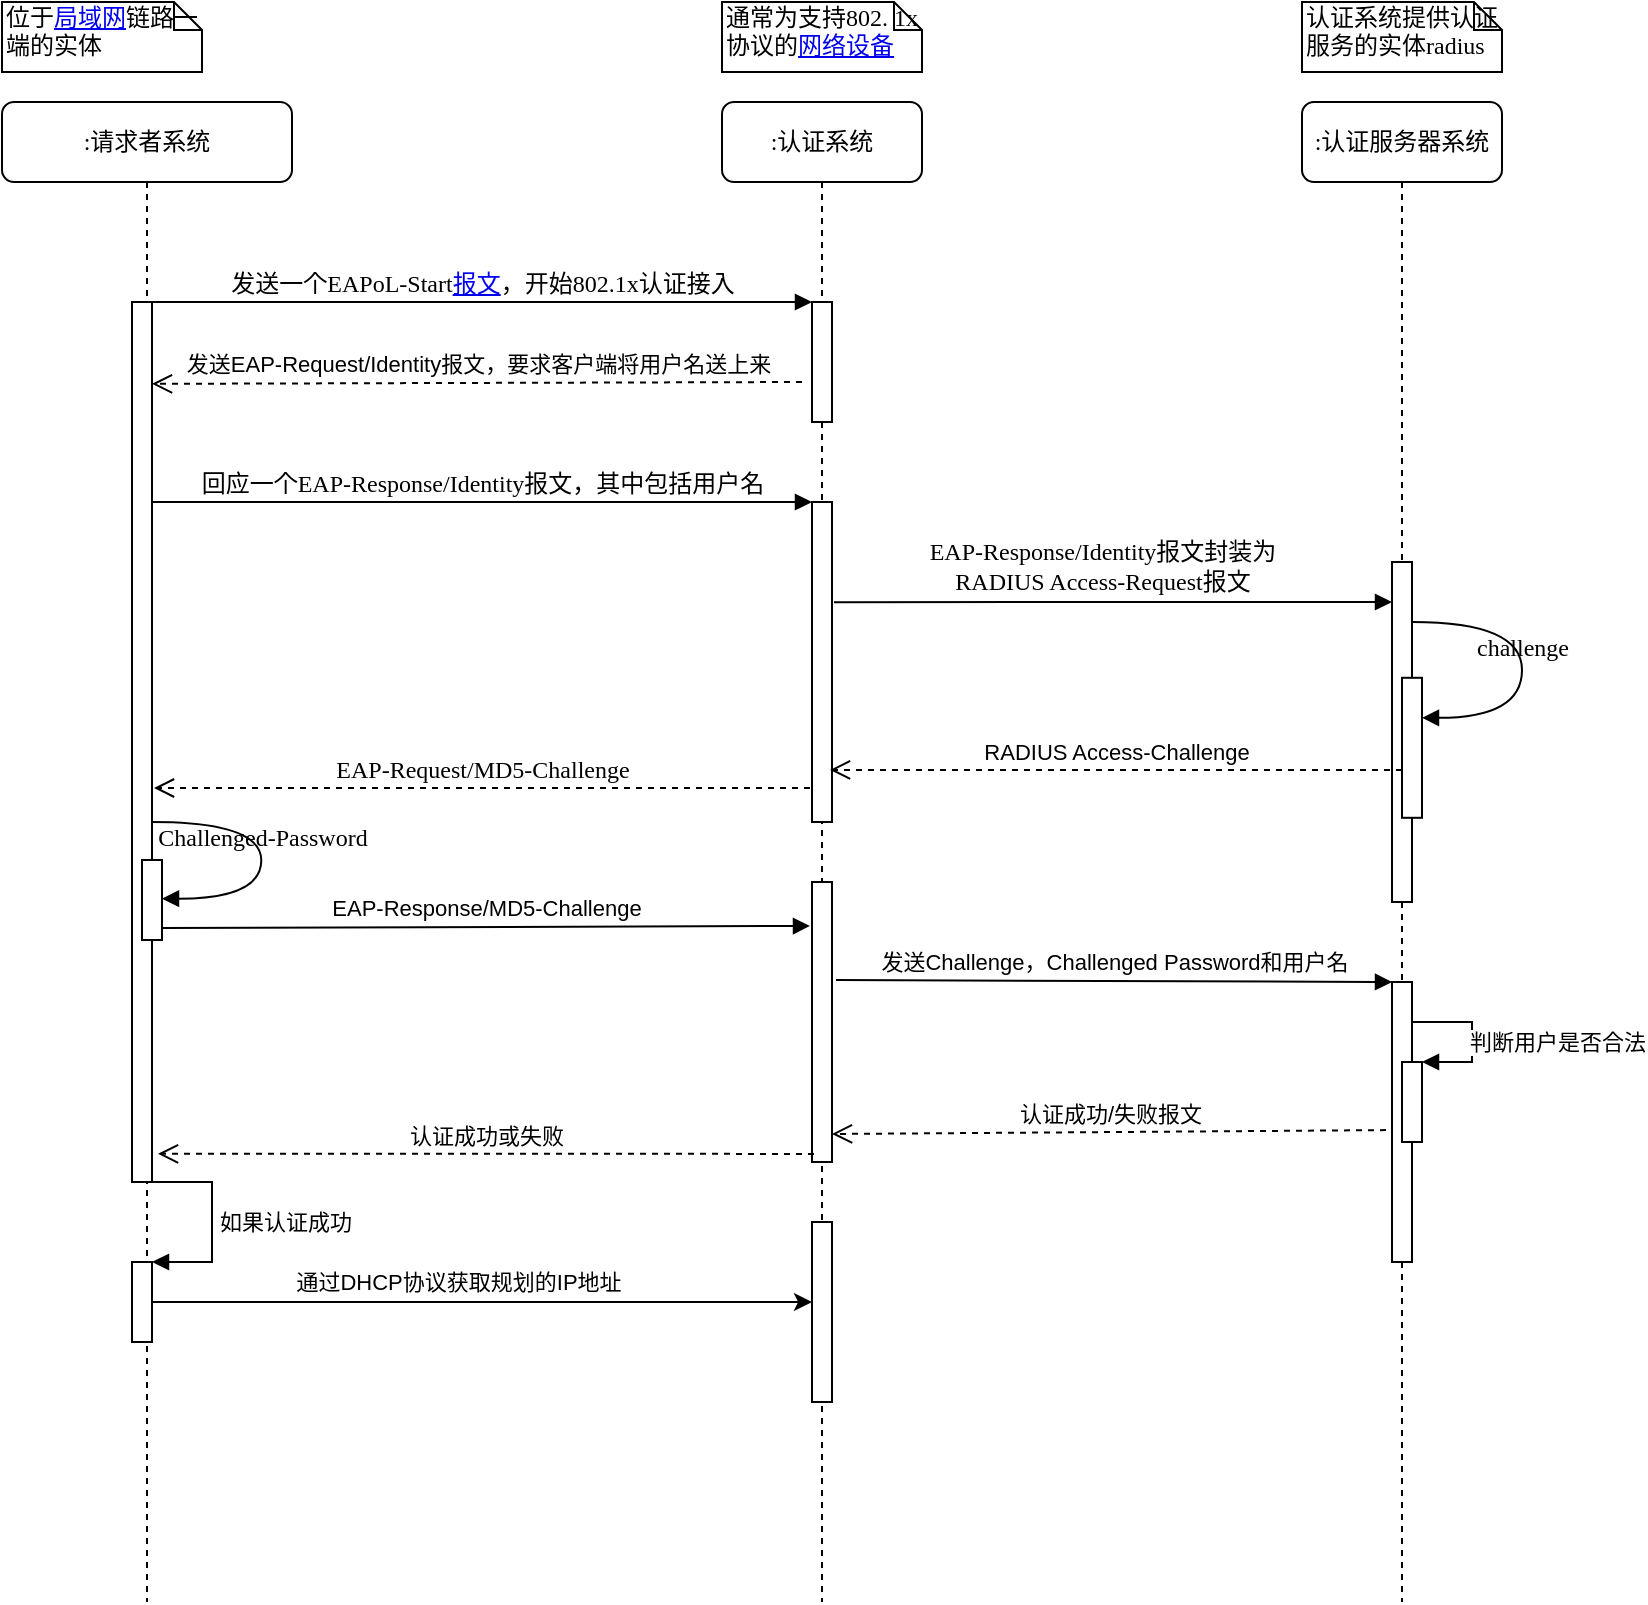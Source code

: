 <mxfile version="14.6.6" type="github">
  <diagram name="Page-1" id="13e1069c-82ec-6db2-03f1-153e76fe0fe0">
    <mxGraphModel dx="1367" dy="680" grid="1" gridSize="10" guides="1" tooltips="1" connect="1" arrows="1" fold="1" page="1" pageScale="1" pageWidth="1100" pageHeight="850" background="#ffffff" math="0" shadow="0">
      <root>
        <mxCell id="0" />
        <mxCell id="1" parent="0" />
        <mxCell id="7baba1c4bc27f4b0-2" value=":认证系统" style="shape=umlLifeline;perimeter=lifelinePerimeter;whiteSpace=wrap;html=1;container=1;collapsible=0;recursiveResize=0;outlineConnect=0;rounded=1;shadow=0;comic=0;labelBackgroundColor=none;strokeWidth=1;fontFamily=Verdana;fontSize=12;align=center;" parent="1" vertex="1">
          <mxGeometry x="460" y="80" width="100" height="750" as="geometry" />
        </mxCell>
        <mxCell id="7baba1c4bc27f4b0-10" value="" style="html=1;points=[];perimeter=orthogonalPerimeter;rounded=0;shadow=0;comic=0;labelBackgroundColor=none;strokeWidth=1;fontFamily=Verdana;fontSize=12;align=center;" parent="7baba1c4bc27f4b0-2" vertex="1">
          <mxGeometry x="45" y="100" width="10" height="60" as="geometry" />
        </mxCell>
        <mxCell id="7baba1c4bc27f4b0-22" value="" style="html=1;points=[];perimeter=orthogonalPerimeter;rounded=0;shadow=0;comic=0;labelBackgroundColor=none;strokeWidth=1;fontFamily=Verdana;fontSize=12;align=center;" parent="7baba1c4bc27f4b0-2" vertex="1">
          <mxGeometry x="45" y="200" width="10" height="160" as="geometry" />
        </mxCell>
        <mxCell id="Eh_B3KTSV3emwL2XMp4S-7" value="" style="html=1;points=[];perimeter=orthogonalPerimeter;rounded=0;shadow=0;comic=0;labelBackgroundColor=none;strokeWidth=1;fontFamily=Verdana;fontSize=12;align=center;" vertex="1" parent="7baba1c4bc27f4b0-2">
          <mxGeometry x="45" y="390" width="10" height="140" as="geometry" />
        </mxCell>
        <mxCell id="Eh_B3KTSV3emwL2XMp4S-23" value="" style="html=1;points=[];perimeter=orthogonalPerimeter;" vertex="1" parent="7baba1c4bc27f4b0-2">
          <mxGeometry x="45" y="560" width="10" height="90" as="geometry" />
        </mxCell>
        <mxCell id="7baba1c4bc27f4b0-3" value=":认证服务器系统" style="shape=umlLifeline;perimeter=lifelinePerimeter;whiteSpace=wrap;html=1;container=1;collapsible=0;recursiveResize=0;outlineConnect=0;rounded=1;shadow=0;comic=0;labelBackgroundColor=none;strokeWidth=1;fontFamily=Verdana;fontSize=12;align=center;" parent="1" vertex="1">
          <mxGeometry x="750" y="80" width="100" height="750" as="geometry" />
        </mxCell>
        <mxCell id="7baba1c4bc27f4b0-13" value="" style="html=1;points=[];perimeter=orthogonalPerimeter;rounded=0;shadow=0;comic=0;labelBackgroundColor=none;strokeWidth=1;fontFamily=Verdana;fontSize=12;align=center;" parent="7baba1c4bc27f4b0-3" vertex="1">
          <mxGeometry x="45" y="230" width="10" height="170" as="geometry" />
        </mxCell>
        <mxCell id="Eh_B3KTSV3emwL2XMp4S-14" value="" style="html=1;points=[];perimeter=orthogonalPerimeter;" vertex="1" parent="7baba1c4bc27f4b0-3">
          <mxGeometry x="45" y="440" width="10" height="140" as="geometry" />
        </mxCell>
        <mxCell id="Eh_B3KTSV3emwL2XMp4S-17" value="" style="html=1;points=[];perimeter=orthogonalPerimeter;" vertex="1" parent="7baba1c4bc27f4b0-3">
          <mxGeometry x="50" y="480" width="10" height="40" as="geometry" />
        </mxCell>
        <mxCell id="Eh_B3KTSV3emwL2XMp4S-18" value="判断用户是否合法" style="edgeStyle=orthogonalEdgeStyle;html=1;align=left;spacingLeft=2;endArrow=block;rounded=0;entryX=1;entryY=0;" edge="1" target="Eh_B3KTSV3emwL2XMp4S-17" parent="7baba1c4bc27f4b0-3">
          <mxGeometry x="0.067" y="-5" relative="1" as="geometry">
            <mxPoint x="55" y="460" as="sourcePoint" />
            <Array as="points">
              <mxPoint x="85" y="460" />
            </Array>
            <mxPoint as="offset" />
          </mxGeometry>
        </mxCell>
        <mxCell id="7baba1c4bc27f4b0-8" value=":请求者系统" style="shape=umlLifeline;perimeter=lifelinePerimeter;whiteSpace=wrap;html=1;container=1;collapsible=0;recursiveResize=0;outlineConnect=0;rounded=1;shadow=0;comic=0;labelBackgroundColor=none;strokeWidth=1;fontFamily=Verdana;fontSize=12;align=center;" parent="1" vertex="1">
          <mxGeometry x="100" y="80" width="145" height="750" as="geometry" />
        </mxCell>
        <mxCell id="7baba1c4bc27f4b0-9" value="" style="html=1;points=[];perimeter=orthogonalPerimeter;rounded=0;shadow=0;comic=0;labelBackgroundColor=none;strokeWidth=1;fontFamily=Verdana;fontSize=12;align=center;" parent="7baba1c4bc27f4b0-8" vertex="1">
          <mxGeometry x="65" y="100" width="10" height="440" as="geometry" />
        </mxCell>
        <mxCell id="7baba1c4bc27f4b0-39" value="&lt;div&gt;Challenged-Password&lt;/div&gt;" style="html=1;verticalAlign=bottom;endArrow=block;labelBackgroundColor=none;fontFamily=Verdana;fontSize=12;elbow=vertical;edgeStyle=orthogonalEdgeStyle;curved=1;entryX=1;entryY=0.286;entryPerimeter=0;exitX=1.038;exitY=0.345;exitPerimeter=0;" parent="7baba1c4bc27f4b0-8" edge="1">
          <mxGeometry relative="1" as="geometry">
            <mxPoint x="75.003" y="360" as="sourcePoint" />
            <mxPoint x="80.003" y="398.333" as="targetPoint" />
            <Array as="points">
              <mxPoint x="129.67" y="360" />
              <mxPoint x="129.67" y="398" />
            </Array>
          </mxGeometry>
        </mxCell>
        <mxCell id="7baba1c4bc27f4b0-37" value="" style="html=1;points=[];perimeter=orthogonalPerimeter;rounded=0;shadow=0;comic=0;labelBackgroundColor=none;strokeWidth=1;fontFamily=Verdana;fontSize=12;align=center;" parent="7baba1c4bc27f4b0-8" vertex="1">
          <mxGeometry x="70" y="379" width="10" height="40" as="geometry" />
        </mxCell>
        <mxCell id="Eh_B3KTSV3emwL2XMp4S-20" value="" style="html=1;points=[];perimeter=orthogonalPerimeter;" vertex="1" parent="7baba1c4bc27f4b0-8">
          <mxGeometry x="65" y="580" width="10" height="40" as="geometry" />
        </mxCell>
        <mxCell id="Eh_B3KTSV3emwL2XMp4S-21" value="如果认证成功" style="edgeStyle=orthogonalEdgeStyle;html=1;align=left;spacingLeft=2;endArrow=block;rounded=0;entryX=1;entryY=0;" edge="1" target="Eh_B3KTSV3emwL2XMp4S-20" parent="7baba1c4bc27f4b0-8">
          <mxGeometry relative="1" as="geometry">
            <mxPoint x="75" y="540" as="sourcePoint" />
            <Array as="points">
              <mxPoint x="105" y="540" />
            </Array>
          </mxGeometry>
        </mxCell>
        <mxCell id="7baba1c4bc27f4b0-23" value="回应一个EAP-Response/Identity报文，其中包括用户名" style="html=1;verticalAlign=bottom;endArrow=block;entryX=0;entryY=0;labelBackgroundColor=none;fontFamily=Verdana;fontSize=12;" parent="1" source="7baba1c4bc27f4b0-9" target="7baba1c4bc27f4b0-22" edge="1">
          <mxGeometry relative="1" as="geometry">
            <mxPoint x="510" y="420" as="sourcePoint" />
          </mxGeometry>
        </mxCell>
        <mxCell id="7baba1c4bc27f4b0-30" value="EAP-Request/MD5-Challenge" style="html=1;verticalAlign=bottom;endArrow=open;dashed=1;endSize=8;labelBackgroundColor=none;fontFamily=Verdana;fontSize=12;edgeStyle=elbowEdgeStyle;elbow=vertical;exitX=-0.1;exitY=0.894;exitDx=0;exitDy=0;exitPerimeter=0;entryX=1.1;entryY=0.552;entryDx=0;entryDy=0;entryPerimeter=0;" parent="1" source="7baba1c4bc27f4b0-22" target="7baba1c4bc27f4b0-9" edge="1">
          <mxGeometry relative="1" as="geometry">
            <mxPoint x="800" y="626" as="targetPoint" />
            <Array as="points" />
          </mxGeometry>
        </mxCell>
        <mxCell id="7baba1c4bc27f4b0-11" value="发送一个EAPoL-Start&lt;a target=&quot;_blank&quot; href=&quot;https://baike.baidu.com/item/%E6%8A%A5%E6%96%87&quot;&gt;报文&lt;/a&gt;，开始802.1x认证接入" style="html=1;verticalAlign=bottom;endArrow=block;entryX=0;entryY=0;labelBackgroundColor=none;fontFamily=Verdana;fontSize=12;edgeStyle=elbowEdgeStyle;elbow=vertical;" parent="1" source="7baba1c4bc27f4b0-9" target="7baba1c4bc27f4b0-10" edge="1">
          <mxGeometry relative="1" as="geometry">
            <mxPoint x="220" y="190" as="sourcePoint" />
          </mxGeometry>
        </mxCell>
        <mxCell id="7baba1c4bc27f4b0-14" value="&lt;div&gt;EAP-Response/Identity报文封装为&lt;/div&gt;&lt;div&gt;RADIUS Access-Request报文&lt;/div&gt;" style="html=1;verticalAlign=bottom;endArrow=block;labelBackgroundColor=none;fontFamily=Verdana;fontSize=12;edgeStyle=elbowEdgeStyle;elbow=vertical;exitX=1.1;exitY=0.313;exitDx=0;exitDy=0;exitPerimeter=0;entryX=0;entryY=0.112;entryDx=0;entryDy=0;entryPerimeter=0;" parent="1" source="7baba1c4bc27f4b0-22" target="7baba1c4bc27f4b0-13" edge="1">
          <mxGeometry x="-0.043" y="1" relative="1" as="geometry">
            <mxPoint x="520" y="300" as="sourcePoint" />
            <mxPoint x="780" y="315" as="targetPoint" />
            <Array as="points">
              <mxPoint x="640" y="330" />
              <mxPoint x="660" y="315" />
            </Array>
            <mxPoint as="offset" />
          </mxGeometry>
        </mxCell>
        <mxCell id="7baba1c4bc27f4b0-34" value="" style="html=1;points=[];perimeter=orthogonalPerimeter;rounded=0;shadow=0;comic=0;labelBackgroundColor=none;strokeWidth=1;fontFamily=Verdana;fontSize=12;align=center;" parent="1" vertex="1">
          <mxGeometry x="800" y="367.9" width="10" height="70" as="geometry" />
        </mxCell>
        <mxCell id="7baba1c4bc27f4b0-35" value="challenge" style="html=1;verticalAlign=bottom;endArrow=block;labelBackgroundColor=none;fontFamily=Verdana;fontSize=12;elbow=vertical;edgeStyle=orthogonalEdgeStyle;curved=1;entryX=1;entryY=0.286;entryPerimeter=0;exitX=1.038;exitY=0.345;exitPerimeter=0;" parent="1" target="7baba1c4bc27f4b0-34" edge="1">
          <mxGeometry relative="1" as="geometry">
            <mxPoint x="805.38" y="340" as="sourcePoint" />
            <mxPoint x="805" y="287.9" as="targetPoint" />
            <Array as="points">
              <mxPoint x="860" y="339.95" />
              <mxPoint x="860" y="387.95" />
            </Array>
          </mxGeometry>
        </mxCell>
        <mxCell id="7baba1c4bc27f4b0-40" value="位于&lt;a target=&quot;_blank&quot; href=&quot;https://baike.baidu.com/item/%E5%B1%80%E5%9F%9F%E7%BD%91&quot;&gt;局域网&lt;/a&gt;链路一端的实体" style="shape=note;whiteSpace=wrap;html=1;size=14;verticalAlign=top;align=left;spacingTop=-6;rounded=0;shadow=0;comic=0;labelBackgroundColor=none;strokeWidth=1;fontFamily=Verdana;fontSize=12" parent="1" vertex="1">
          <mxGeometry x="100" y="30" width="100" height="35" as="geometry" />
        </mxCell>
        <mxCell id="7baba1c4bc27f4b0-41" value="通常为支持802. 1x协议的&lt;a target=&quot;_blank&quot; href=&quot;https://baike.baidu.com/item/%E7%BD%91%E7%BB%9C%E8%AE%BE%E5%A4%87&quot;&gt;网络设备&lt;/a&gt;" style="shape=note;whiteSpace=wrap;html=1;size=14;verticalAlign=top;align=left;spacingTop=-6;rounded=0;shadow=0;comic=0;labelBackgroundColor=none;strokeWidth=1;fontFamily=Verdana;fontSize=12" parent="1" vertex="1">
          <mxGeometry x="460" y="30" width="100" height="35" as="geometry" />
        </mxCell>
        <mxCell id="7baba1c4bc27f4b0-42" value="认证系统提供认证服务的实体radius" style="shape=note;whiteSpace=wrap;html=1;size=14;verticalAlign=top;align=left;spacingTop=-6;rounded=0;shadow=0;comic=0;labelBackgroundColor=none;strokeWidth=1;fontFamily=Verdana;fontSize=12" parent="1" vertex="1">
          <mxGeometry x="750" y="30" width="100" height="35" as="geometry" />
        </mxCell>
        <mxCell id="Eh_B3KTSV3emwL2XMp4S-3" value="发送EAP-Request/Identity报文，要求客户端将用户名送上来" style="html=1;verticalAlign=bottom;endArrow=open;dashed=1;endSize=8;entryX=1;entryY=0.093;entryDx=0;entryDy=0;entryPerimeter=0;" edge="1" parent="1" target="7baba1c4bc27f4b0-9">
          <mxGeometry relative="1" as="geometry">
            <mxPoint x="500" y="220" as="sourcePoint" />
            <mxPoint x="156" y="220" as="targetPoint" />
          </mxGeometry>
        </mxCell>
        <mxCell id="Eh_B3KTSV3emwL2XMp4S-5" value="RADIUS Access-Challenge" style="html=1;verticalAlign=bottom;endArrow=open;dashed=1;endSize=8;entryX=0.9;entryY=0.786;entryDx=0;entryDy=0;entryPerimeter=0;" edge="1" parent="1">
          <mxGeometry relative="1" as="geometry">
            <mxPoint x="800" y="413.95" as="sourcePoint" />
            <mxPoint x="514" y="413.99" as="targetPoint" />
          </mxGeometry>
        </mxCell>
        <mxCell id="Eh_B3KTSV3emwL2XMp4S-10" value="EAP-Response/MD5-Challenge" style="html=1;verticalAlign=bottom;endArrow=block;exitX=1;exitY=0.85;exitDx=0;exitDy=0;exitPerimeter=0;entryX=-0.1;entryY=0.157;entryDx=0;entryDy=0;entryPerimeter=0;" edge="1" parent="1" source="7baba1c4bc27f4b0-37" target="Eh_B3KTSV3emwL2XMp4S-7">
          <mxGeometry width="80" relative="1" as="geometry">
            <mxPoint x="250" y="600" as="sourcePoint" />
            <mxPoint x="500" y="489" as="targetPoint" />
          </mxGeometry>
        </mxCell>
        <mxCell id="Eh_B3KTSV3emwL2XMp4S-15" value="发送Challenge，Challenged Password和用户名" style="html=1;verticalAlign=bottom;endArrow=block;entryX=0;entryY=0;exitX=1.2;exitY=0.35;exitDx=0;exitDy=0;exitPerimeter=0;" edge="1" target="Eh_B3KTSV3emwL2XMp4S-14" parent="1" source="Eh_B3KTSV3emwL2XMp4S-7">
          <mxGeometry relative="1" as="geometry">
            <mxPoint x="725" y="520" as="sourcePoint" />
          </mxGeometry>
        </mxCell>
        <mxCell id="Eh_B3KTSV3emwL2XMp4S-16" value="认证成功/失败报文" style="html=1;verticalAlign=bottom;endArrow=open;dashed=1;endSize=8;exitX=-0.3;exitY=0.529;entryX=1;entryY=0.9;entryDx=0;entryDy=0;entryPerimeter=0;exitDx=0;exitDy=0;exitPerimeter=0;" edge="1" source="Eh_B3KTSV3emwL2XMp4S-14" parent="1" target="Eh_B3KTSV3emwL2XMp4S-7">
          <mxGeometry relative="1" as="geometry">
            <mxPoint x="725" y="596" as="targetPoint" />
          </mxGeometry>
        </mxCell>
        <mxCell id="Eh_B3KTSV3emwL2XMp4S-19" value="认证成功或失败" style="html=1;verticalAlign=bottom;endArrow=open;dashed=1;endSize=8;exitX=0.1;exitY=0.971;exitDx=0;exitDy=0;exitPerimeter=0;entryX=1.3;entryY=0.968;entryDx=0;entryDy=0;entryPerimeter=0;" edge="1" parent="1" source="Eh_B3KTSV3emwL2XMp4S-7" target="7baba1c4bc27f4b0-9">
          <mxGeometry relative="1" as="geometry">
            <mxPoint x="500" y="600" as="sourcePoint" />
            <mxPoint x="420" y="600" as="targetPoint" />
          </mxGeometry>
        </mxCell>
        <mxCell id="Eh_B3KTSV3emwL2XMp4S-24" value="" style="edgeStyle=orthogonalEdgeStyle;rounded=0;orthogonalLoop=1;jettySize=auto;html=1;" edge="1" parent="1" source="Eh_B3KTSV3emwL2XMp4S-20" target="Eh_B3KTSV3emwL2XMp4S-23">
          <mxGeometry relative="1" as="geometry">
            <Array as="points">
              <mxPoint x="420" y="680" />
              <mxPoint x="420" y="680" />
            </Array>
          </mxGeometry>
        </mxCell>
        <mxCell id="Eh_B3KTSV3emwL2XMp4S-26" value="&lt;div&gt;通过DHCP协议获取规划的IP地址&lt;/div&gt;" style="edgeLabel;html=1;align=center;verticalAlign=middle;resizable=0;points=[];" vertex="1" connectable="0" parent="Eh_B3KTSV3emwL2XMp4S-24">
          <mxGeometry x="-0.103" y="-2" relative="1" as="geometry">
            <mxPoint x="5" y="-12" as="offset" />
          </mxGeometry>
        </mxCell>
      </root>
    </mxGraphModel>
  </diagram>
</mxfile>
